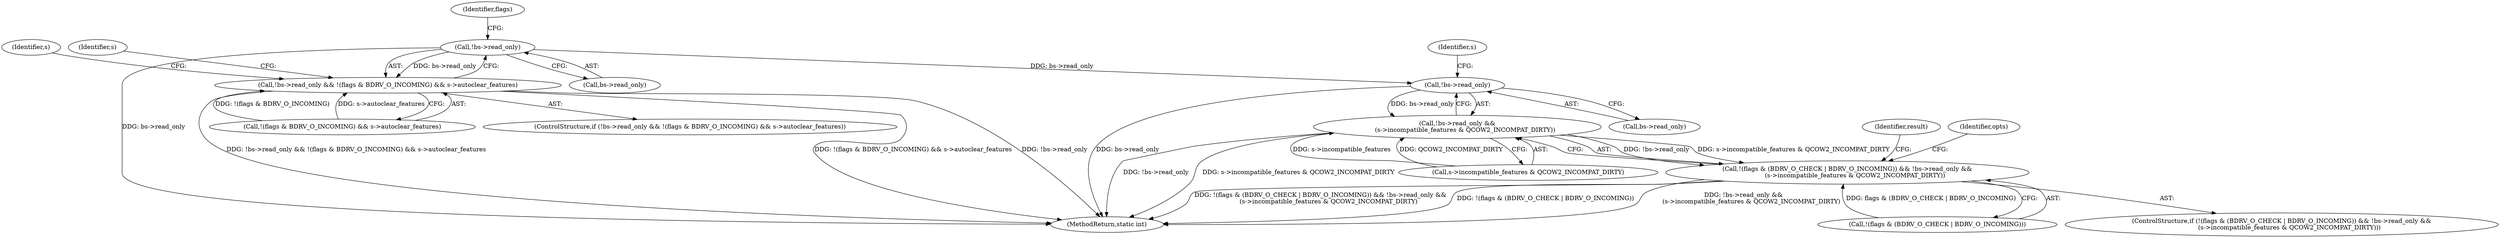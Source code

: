 digraph "0_qemu_6a83f8b5bec6f59e56cc49bd49e4c3f8f805d56f_0@API" {
"1001155" [label="(Call,!bs->read_only)"];
"1001154" [label="(Call,!bs->read_only && !(flags & BDRV_O_INCOMING) && s->autoclear_features)"];
"1001202" [label="(Call,!bs->read_only)"];
"1001201" [label="(Call,!bs->read_only &&\n        (s->incompatible_features & QCOW2_INCOMPAT_DIRTY))"];
"1001194" [label="(Call,!(flags & (BDRV_O_CHECK | BDRV_O_INCOMING)) && !bs->read_only &&\n        (s->incompatible_features & QCOW2_INCOMPAT_DIRTY))"];
"1001195" [label="(Call,!(flags & (BDRV_O_CHECK | BDRV_O_INCOMING)))"];
"1001214" [label="(Identifier,result)"];
"1001206" [label="(Call,s->incompatible_features & QCOW2_INCOMPAT_DIRTY)"];
"1001193" [label="(ControlStructure,if (!(flags & (BDRV_O_CHECK | BDRV_O_INCOMING)) && !bs->read_only &&\n        (s->incompatible_features & QCOW2_INCOMPAT_DIRTY)))"];
"1001154" [label="(Call,!bs->read_only && !(flags & BDRV_O_INCOMING) && s->autoclear_features)"];
"1001202" [label="(Call,!bs->read_only)"];
"1001208" [label="(Identifier,s)"];
"1001482" [label="(MethodReturn,static int)"];
"1001162" [label="(Identifier,flags)"];
"1001159" [label="(Call,!(flags & BDRV_O_INCOMING) && s->autoclear_features)"];
"1001201" [label="(Call,!bs->read_only &&\n        (s->incompatible_features & QCOW2_INCOMPAT_DIRTY))"];
"1001203" [label="(Call,bs->read_only)"];
"1001234" [label="(Identifier,opts)"];
"1001155" [label="(Call,!bs->read_only)"];
"1001153" [label="(ControlStructure,if (!bs->read_only && !(flags & BDRV_O_INCOMING) && s->autoclear_features))"];
"1001170" [label="(Identifier,s)"];
"1001191" [label="(Identifier,s)"];
"1001194" [label="(Call,!(flags & (BDRV_O_CHECK | BDRV_O_INCOMING)) && !bs->read_only &&\n        (s->incompatible_features & QCOW2_INCOMPAT_DIRTY))"];
"1001156" [label="(Call,bs->read_only)"];
"1001155" -> "1001154"  [label="AST: "];
"1001155" -> "1001156"  [label="CFG: "];
"1001156" -> "1001155"  [label="AST: "];
"1001162" -> "1001155"  [label="CFG: "];
"1001154" -> "1001155"  [label="CFG: "];
"1001155" -> "1001482"  [label="DDG: bs->read_only"];
"1001155" -> "1001154"  [label="DDG: bs->read_only"];
"1001155" -> "1001202"  [label="DDG: bs->read_only"];
"1001154" -> "1001153"  [label="AST: "];
"1001154" -> "1001159"  [label="CFG: "];
"1001159" -> "1001154"  [label="AST: "];
"1001170" -> "1001154"  [label="CFG: "];
"1001191" -> "1001154"  [label="CFG: "];
"1001154" -> "1001482"  [label="DDG: !bs->read_only"];
"1001154" -> "1001482"  [label="DDG: !bs->read_only && !(flags & BDRV_O_INCOMING) && s->autoclear_features"];
"1001154" -> "1001482"  [label="DDG: !(flags & BDRV_O_INCOMING) && s->autoclear_features"];
"1001159" -> "1001154"  [label="DDG: !(flags & BDRV_O_INCOMING)"];
"1001159" -> "1001154"  [label="DDG: s->autoclear_features"];
"1001202" -> "1001201"  [label="AST: "];
"1001202" -> "1001203"  [label="CFG: "];
"1001203" -> "1001202"  [label="AST: "];
"1001208" -> "1001202"  [label="CFG: "];
"1001201" -> "1001202"  [label="CFG: "];
"1001202" -> "1001482"  [label="DDG: bs->read_only"];
"1001202" -> "1001201"  [label="DDG: bs->read_only"];
"1001201" -> "1001194"  [label="AST: "];
"1001201" -> "1001206"  [label="CFG: "];
"1001206" -> "1001201"  [label="AST: "];
"1001194" -> "1001201"  [label="CFG: "];
"1001201" -> "1001482"  [label="DDG: !bs->read_only"];
"1001201" -> "1001482"  [label="DDG: s->incompatible_features & QCOW2_INCOMPAT_DIRTY"];
"1001201" -> "1001194"  [label="DDG: !bs->read_only"];
"1001201" -> "1001194"  [label="DDG: s->incompatible_features & QCOW2_INCOMPAT_DIRTY"];
"1001206" -> "1001201"  [label="DDG: s->incompatible_features"];
"1001206" -> "1001201"  [label="DDG: QCOW2_INCOMPAT_DIRTY"];
"1001194" -> "1001193"  [label="AST: "];
"1001194" -> "1001195"  [label="CFG: "];
"1001195" -> "1001194"  [label="AST: "];
"1001214" -> "1001194"  [label="CFG: "];
"1001234" -> "1001194"  [label="CFG: "];
"1001194" -> "1001482"  [label="DDG: !(flags & (BDRV_O_CHECK | BDRV_O_INCOMING)) && !bs->read_only &&\n        (s->incompatible_features & QCOW2_INCOMPAT_DIRTY)"];
"1001194" -> "1001482"  [label="DDG: !(flags & (BDRV_O_CHECK | BDRV_O_INCOMING))"];
"1001194" -> "1001482"  [label="DDG: !bs->read_only &&\n        (s->incompatible_features & QCOW2_INCOMPAT_DIRTY)"];
"1001195" -> "1001194"  [label="DDG: flags & (BDRV_O_CHECK | BDRV_O_INCOMING)"];
}
